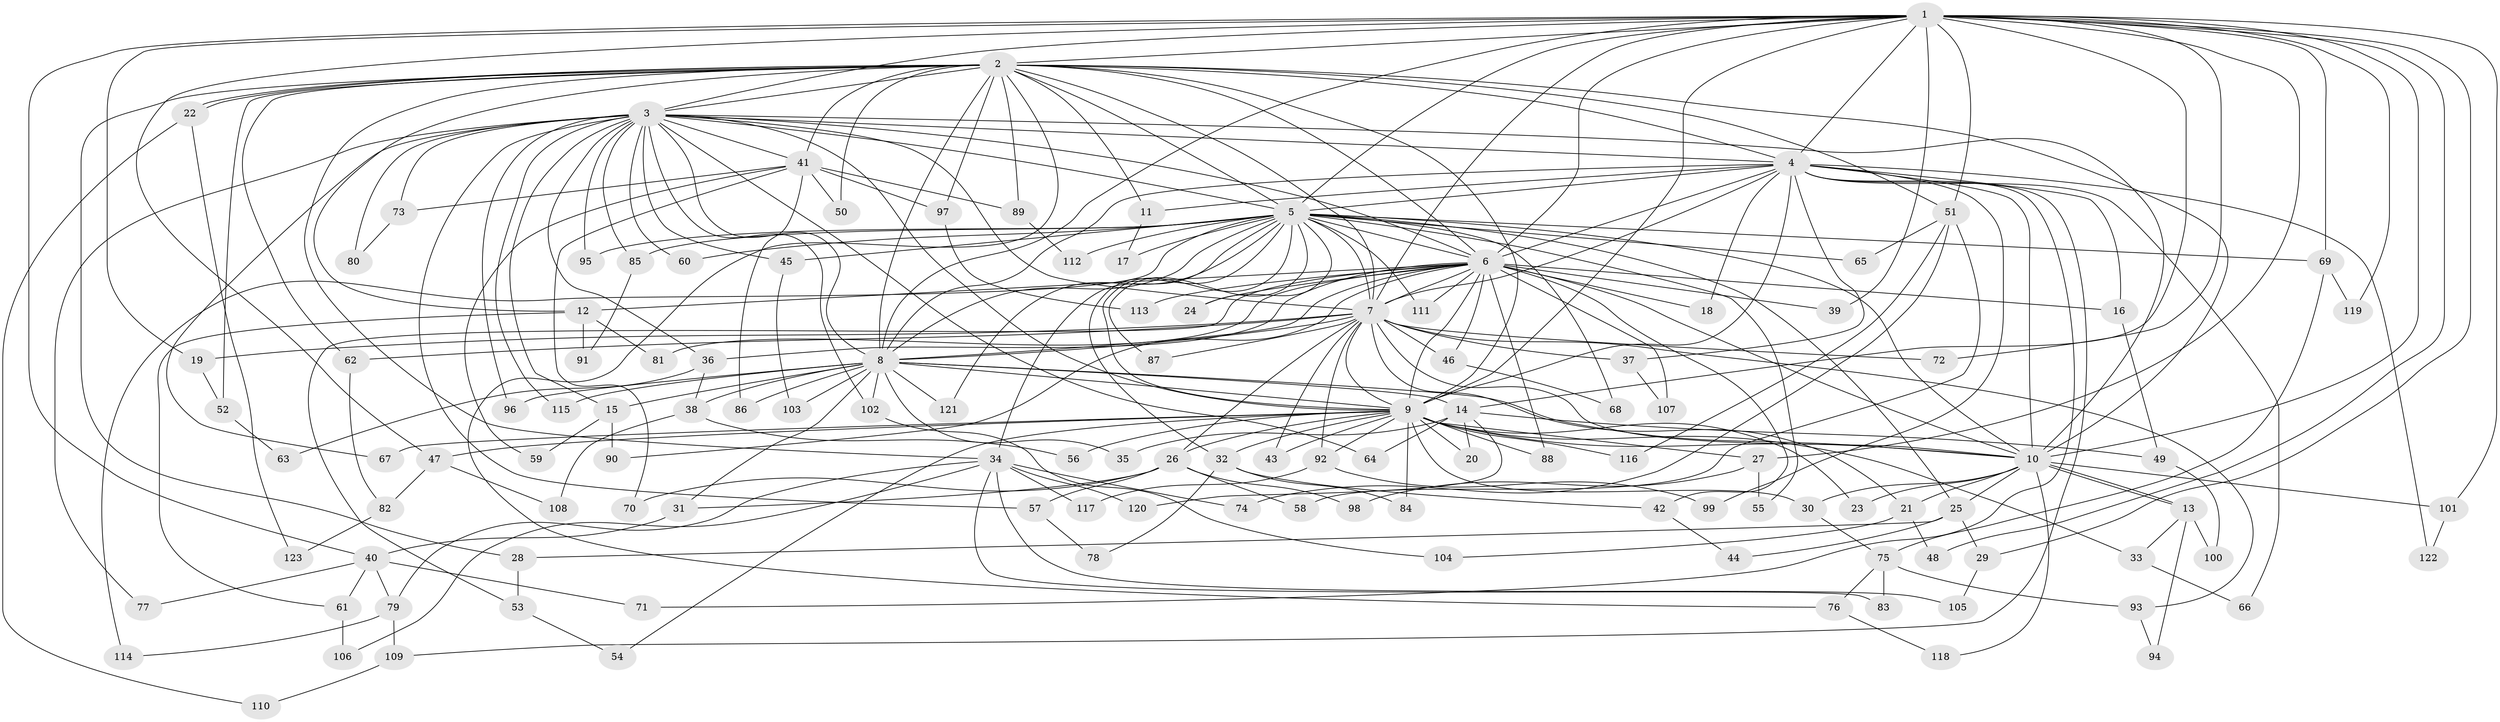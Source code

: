 // coarse degree distribution, {20: 0.0136986301369863, 28: 0.0136986301369863, 3: 0.1095890410958904, 2: 0.6027397260273972, 1: 0.0821917808219178, 6: 0.0273972602739726, 5: 0.0410958904109589, 14: 0.0136986301369863, 13: 0.0136986301369863, 4: 0.0547945205479452, 7: 0.0136986301369863, 27: 0.0136986301369863}
// Generated by graph-tools (version 1.1) at 2025/48/03/04/25 21:48:13]
// undirected, 123 vertices, 271 edges
graph export_dot {
graph [start="1"]
  node [color=gray90,style=filled];
  1;
  2;
  3;
  4;
  5;
  6;
  7;
  8;
  9;
  10;
  11;
  12;
  13;
  14;
  15;
  16;
  17;
  18;
  19;
  20;
  21;
  22;
  23;
  24;
  25;
  26;
  27;
  28;
  29;
  30;
  31;
  32;
  33;
  34;
  35;
  36;
  37;
  38;
  39;
  40;
  41;
  42;
  43;
  44;
  45;
  46;
  47;
  48;
  49;
  50;
  51;
  52;
  53;
  54;
  55;
  56;
  57;
  58;
  59;
  60;
  61;
  62;
  63;
  64;
  65;
  66;
  67;
  68;
  69;
  70;
  71;
  72;
  73;
  74;
  75;
  76;
  77;
  78;
  79;
  80;
  81;
  82;
  83;
  84;
  85;
  86;
  87;
  88;
  89;
  90;
  91;
  92;
  93;
  94;
  95;
  96;
  97;
  98;
  99;
  100;
  101;
  102;
  103;
  104;
  105;
  106;
  107;
  108;
  109;
  110;
  111;
  112;
  113;
  114;
  115;
  116;
  117;
  118;
  119;
  120;
  121;
  122;
  123;
  1 -- 2;
  1 -- 3;
  1 -- 4;
  1 -- 5;
  1 -- 6;
  1 -- 7;
  1 -- 8;
  1 -- 9;
  1 -- 10;
  1 -- 14;
  1 -- 19;
  1 -- 27;
  1 -- 29;
  1 -- 39;
  1 -- 40;
  1 -- 47;
  1 -- 48;
  1 -- 51;
  1 -- 69;
  1 -- 72;
  1 -- 101;
  1 -- 119;
  2 -- 3;
  2 -- 4;
  2 -- 5;
  2 -- 6;
  2 -- 7;
  2 -- 8;
  2 -- 9;
  2 -- 10;
  2 -- 11;
  2 -- 12;
  2 -- 22;
  2 -- 22;
  2 -- 28;
  2 -- 34;
  2 -- 41;
  2 -- 50;
  2 -- 51;
  2 -- 52;
  2 -- 62;
  2 -- 76;
  2 -- 89;
  2 -- 97;
  3 -- 4;
  3 -- 5;
  3 -- 6;
  3 -- 7;
  3 -- 8;
  3 -- 9;
  3 -- 10;
  3 -- 15;
  3 -- 36;
  3 -- 41;
  3 -- 45;
  3 -- 57;
  3 -- 60;
  3 -- 64;
  3 -- 67;
  3 -- 73;
  3 -- 77;
  3 -- 80;
  3 -- 85;
  3 -- 95;
  3 -- 96;
  3 -- 102;
  3 -- 115;
  4 -- 5;
  4 -- 6;
  4 -- 7;
  4 -- 8;
  4 -- 9;
  4 -- 10;
  4 -- 11;
  4 -- 16;
  4 -- 18;
  4 -- 37;
  4 -- 66;
  4 -- 71;
  4 -- 99;
  4 -- 109;
  4 -- 122;
  5 -- 6;
  5 -- 7;
  5 -- 8;
  5 -- 9;
  5 -- 10;
  5 -- 17;
  5 -- 24;
  5 -- 25;
  5 -- 32;
  5 -- 34;
  5 -- 45;
  5 -- 55;
  5 -- 60;
  5 -- 65;
  5 -- 68;
  5 -- 69;
  5 -- 85;
  5 -- 87;
  5 -- 95;
  5 -- 111;
  5 -- 112;
  5 -- 114;
  5 -- 121;
  6 -- 7;
  6 -- 8;
  6 -- 9;
  6 -- 10;
  6 -- 12;
  6 -- 16;
  6 -- 18;
  6 -- 24;
  6 -- 36;
  6 -- 39;
  6 -- 42;
  6 -- 46;
  6 -- 53;
  6 -- 81;
  6 -- 88;
  6 -- 90;
  6 -- 107;
  6 -- 111;
  6 -- 113;
  7 -- 8;
  7 -- 9;
  7 -- 10;
  7 -- 19;
  7 -- 21;
  7 -- 26;
  7 -- 37;
  7 -- 43;
  7 -- 46;
  7 -- 62;
  7 -- 72;
  7 -- 87;
  7 -- 92;
  7 -- 93;
  8 -- 9;
  8 -- 10;
  8 -- 14;
  8 -- 15;
  8 -- 31;
  8 -- 35;
  8 -- 38;
  8 -- 86;
  8 -- 96;
  8 -- 102;
  8 -- 103;
  8 -- 115;
  8 -- 121;
  9 -- 10;
  9 -- 20;
  9 -- 23;
  9 -- 26;
  9 -- 27;
  9 -- 30;
  9 -- 32;
  9 -- 33;
  9 -- 43;
  9 -- 47;
  9 -- 54;
  9 -- 56;
  9 -- 67;
  9 -- 84;
  9 -- 88;
  9 -- 92;
  9 -- 116;
  10 -- 13;
  10 -- 13;
  10 -- 21;
  10 -- 23;
  10 -- 25;
  10 -- 30;
  10 -- 101;
  10 -- 118;
  11 -- 17;
  12 -- 61;
  12 -- 81;
  12 -- 91;
  13 -- 33;
  13 -- 94;
  13 -- 100;
  14 -- 20;
  14 -- 35;
  14 -- 49;
  14 -- 64;
  14 -- 120;
  15 -- 59;
  15 -- 90;
  16 -- 49;
  19 -- 52;
  21 -- 48;
  21 -- 104;
  22 -- 110;
  22 -- 123;
  25 -- 28;
  25 -- 29;
  25 -- 44;
  26 -- 31;
  26 -- 57;
  26 -- 58;
  26 -- 70;
  26 -- 98;
  27 -- 55;
  27 -- 98;
  28 -- 53;
  29 -- 105;
  30 -- 75;
  31 -- 40;
  32 -- 42;
  32 -- 78;
  32 -- 84;
  33 -- 66;
  34 -- 74;
  34 -- 79;
  34 -- 83;
  34 -- 105;
  34 -- 106;
  34 -- 117;
  34 -- 120;
  36 -- 38;
  36 -- 63;
  37 -- 107;
  38 -- 56;
  38 -- 108;
  40 -- 61;
  40 -- 71;
  40 -- 77;
  40 -- 79;
  41 -- 50;
  41 -- 59;
  41 -- 70;
  41 -- 73;
  41 -- 86;
  41 -- 89;
  41 -- 97;
  42 -- 44;
  45 -- 103;
  46 -- 68;
  47 -- 82;
  47 -- 108;
  49 -- 100;
  51 -- 58;
  51 -- 65;
  51 -- 74;
  51 -- 116;
  52 -- 63;
  53 -- 54;
  57 -- 78;
  61 -- 106;
  62 -- 82;
  69 -- 75;
  69 -- 119;
  73 -- 80;
  75 -- 76;
  75 -- 83;
  75 -- 93;
  76 -- 118;
  79 -- 109;
  79 -- 114;
  82 -- 123;
  85 -- 91;
  89 -- 112;
  92 -- 99;
  92 -- 117;
  93 -- 94;
  97 -- 113;
  101 -- 122;
  102 -- 104;
  109 -- 110;
}
